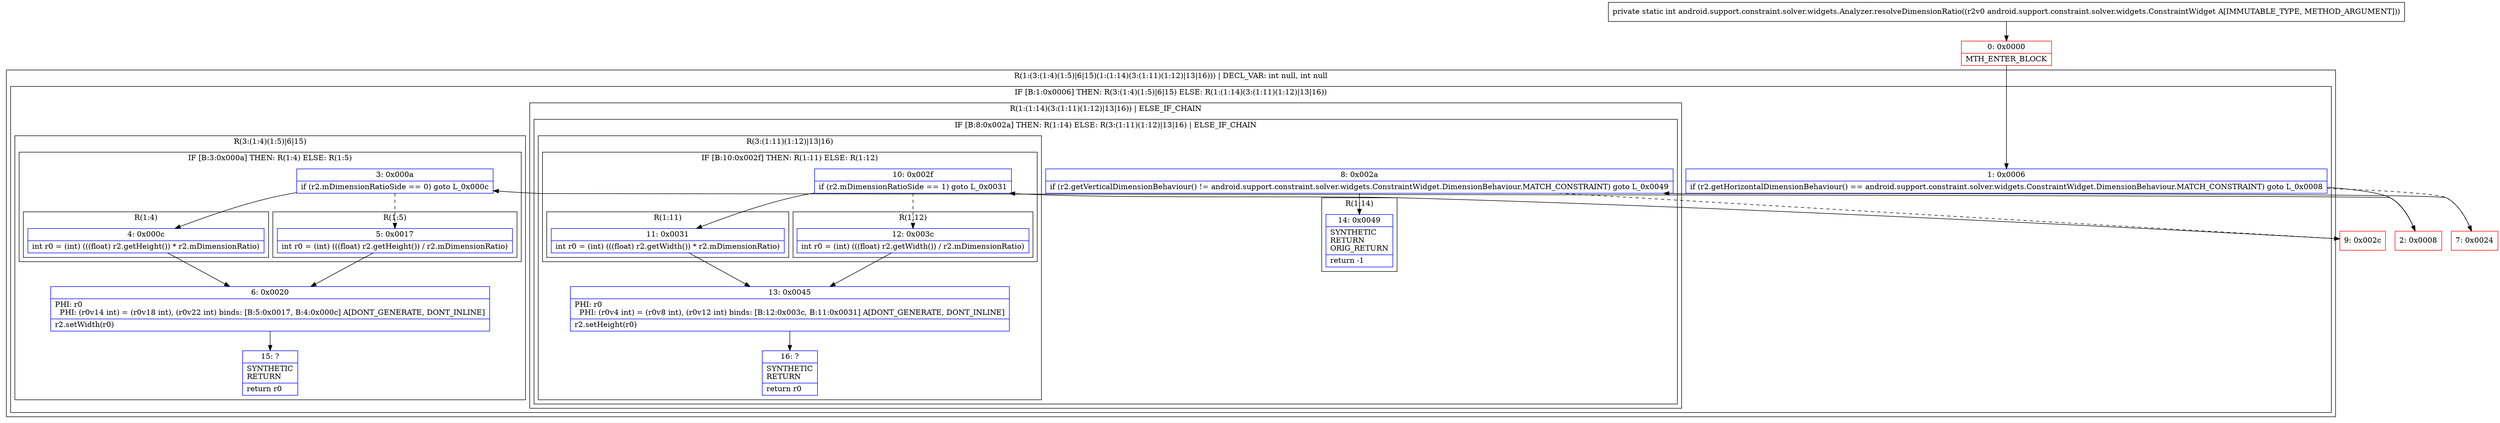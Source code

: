 digraph "CFG forandroid.support.constraint.solver.widgets.Analyzer.resolveDimensionRatio(Landroid\/support\/constraint\/solver\/widgets\/ConstraintWidget;)I" {
subgraph cluster_Region_608106268 {
label = "R(1:(3:(1:4)(1:5)|6|15)(1:(1:14)(3:(1:11)(1:12)|13|16))) | DECL_VAR: int null, int null\l";
node [shape=record,color=blue];
subgraph cluster_IfRegion_361324214 {
label = "IF [B:1:0x0006] THEN: R(3:(1:4)(1:5)|6|15) ELSE: R(1:(1:14)(3:(1:11)(1:12)|13|16))";
node [shape=record,color=blue];
Node_1 [shape=record,label="{1\:\ 0x0006|if (r2.getHorizontalDimensionBehaviour() == android.support.constraint.solver.widgets.ConstraintWidget.DimensionBehaviour.MATCH_CONSTRAINT) goto L_0x0008\l}"];
subgraph cluster_Region_1262405703 {
label = "R(3:(1:4)(1:5)|6|15)";
node [shape=record,color=blue];
subgraph cluster_IfRegion_675357502 {
label = "IF [B:3:0x000a] THEN: R(1:4) ELSE: R(1:5)";
node [shape=record,color=blue];
Node_3 [shape=record,label="{3\:\ 0x000a|if (r2.mDimensionRatioSide == 0) goto L_0x000c\l}"];
subgraph cluster_Region_538892205 {
label = "R(1:4)";
node [shape=record,color=blue];
Node_4 [shape=record,label="{4\:\ 0x000c|int r0 = (int) (((float) r2.getHeight()) * r2.mDimensionRatio)\l}"];
}
subgraph cluster_Region_1699498557 {
label = "R(1:5)";
node [shape=record,color=blue];
Node_5 [shape=record,label="{5\:\ 0x0017|int r0 = (int) (((float) r2.getHeight()) \/ r2.mDimensionRatio)\l}"];
}
}
Node_6 [shape=record,label="{6\:\ 0x0020|PHI: r0 \l  PHI: (r0v14 int) = (r0v18 int), (r0v22 int) binds: [B:5:0x0017, B:4:0x000c] A[DONT_GENERATE, DONT_INLINE]\l|r2.setWidth(r0)\l}"];
Node_15 [shape=record,label="{15\:\ ?|SYNTHETIC\lRETURN\l|return r0\l}"];
}
subgraph cluster_Region_2064955197 {
label = "R(1:(1:14)(3:(1:11)(1:12)|13|16)) | ELSE_IF_CHAIN\l";
node [shape=record,color=blue];
subgraph cluster_IfRegion_615987719 {
label = "IF [B:8:0x002a] THEN: R(1:14) ELSE: R(3:(1:11)(1:12)|13|16) | ELSE_IF_CHAIN\l";
node [shape=record,color=blue];
Node_8 [shape=record,label="{8\:\ 0x002a|if (r2.getVerticalDimensionBehaviour() != android.support.constraint.solver.widgets.ConstraintWidget.DimensionBehaviour.MATCH_CONSTRAINT) goto L_0x0049\l}"];
subgraph cluster_Region_427209254 {
label = "R(1:14)";
node [shape=record,color=blue];
Node_14 [shape=record,label="{14\:\ 0x0049|SYNTHETIC\lRETURN\lORIG_RETURN\l|return \-1\l}"];
}
subgraph cluster_Region_940518117 {
label = "R(3:(1:11)(1:12)|13|16)";
node [shape=record,color=blue];
subgraph cluster_IfRegion_1727844230 {
label = "IF [B:10:0x002f] THEN: R(1:11) ELSE: R(1:12)";
node [shape=record,color=blue];
Node_10 [shape=record,label="{10\:\ 0x002f|if (r2.mDimensionRatioSide == 1) goto L_0x0031\l}"];
subgraph cluster_Region_1476795688 {
label = "R(1:11)";
node [shape=record,color=blue];
Node_11 [shape=record,label="{11\:\ 0x0031|int r0 = (int) (((float) r2.getWidth()) * r2.mDimensionRatio)\l}"];
}
subgraph cluster_Region_1285264641 {
label = "R(1:12)";
node [shape=record,color=blue];
Node_12 [shape=record,label="{12\:\ 0x003c|int r0 = (int) (((float) r2.getWidth()) \/ r2.mDimensionRatio)\l}"];
}
}
Node_13 [shape=record,label="{13\:\ 0x0045|PHI: r0 \l  PHI: (r0v4 int) = (r0v8 int), (r0v12 int) binds: [B:12:0x003c, B:11:0x0031] A[DONT_GENERATE, DONT_INLINE]\l|r2.setHeight(r0)\l}"];
Node_16 [shape=record,label="{16\:\ ?|SYNTHETIC\lRETURN\l|return r0\l}"];
}
}
}
}
}
Node_0 [shape=record,color=red,label="{0\:\ 0x0000|MTH_ENTER_BLOCK\l}"];
Node_2 [shape=record,color=red,label="{2\:\ 0x0008}"];
Node_7 [shape=record,color=red,label="{7\:\ 0x0024}"];
Node_9 [shape=record,color=red,label="{9\:\ 0x002c}"];
MethodNode[shape=record,label="{private static int android.support.constraint.solver.widgets.Analyzer.resolveDimensionRatio((r2v0 android.support.constraint.solver.widgets.ConstraintWidget A[IMMUTABLE_TYPE, METHOD_ARGUMENT])) }"];
MethodNode -> Node_0;
Node_1 -> Node_2;
Node_1 -> Node_7[style=dashed];
Node_3 -> Node_4;
Node_3 -> Node_5[style=dashed];
Node_4 -> Node_6;
Node_5 -> Node_6;
Node_6 -> Node_15;
Node_8 -> Node_9[style=dashed];
Node_8 -> Node_14;
Node_10 -> Node_11;
Node_10 -> Node_12[style=dashed];
Node_11 -> Node_13;
Node_12 -> Node_13;
Node_13 -> Node_16;
Node_0 -> Node_1;
Node_2 -> Node_3;
Node_7 -> Node_8;
Node_9 -> Node_10;
}


